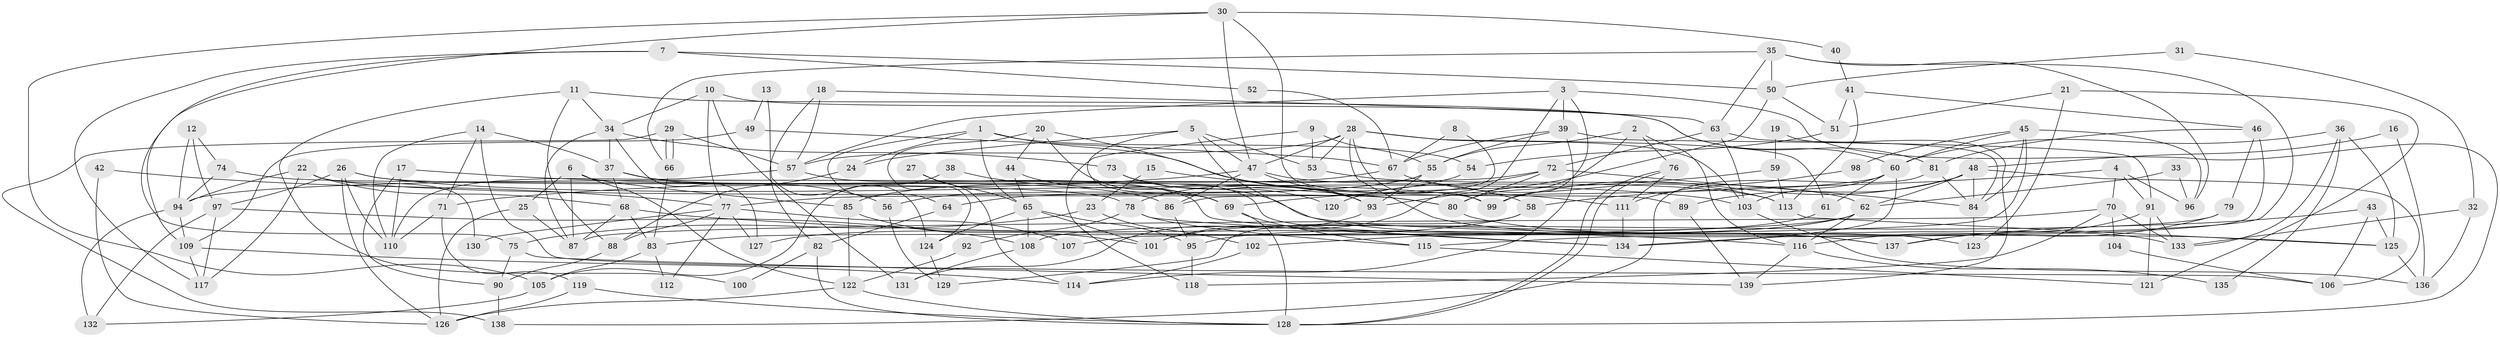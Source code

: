 // Generated by graph-tools (version 1.1) at 2025/52/03/09/25 04:52:12]
// undirected, 139 vertices, 278 edges
graph export_dot {
graph [start="1"]
  node [color=gray90,style=filled];
  1;
  2;
  3;
  4;
  5;
  6;
  7;
  8;
  9;
  10;
  11;
  12;
  13;
  14;
  15;
  16;
  17;
  18;
  19;
  20;
  21;
  22;
  23;
  24;
  25;
  26;
  27;
  28;
  29;
  30;
  31;
  32;
  33;
  34;
  35;
  36;
  37;
  38;
  39;
  40;
  41;
  42;
  43;
  44;
  45;
  46;
  47;
  48;
  49;
  50;
  51;
  52;
  53;
  54;
  55;
  56;
  57;
  58;
  59;
  60;
  61;
  62;
  63;
  64;
  65;
  66;
  67;
  68;
  69;
  70;
  71;
  72;
  73;
  74;
  75;
  76;
  77;
  78;
  79;
  80;
  81;
  82;
  83;
  84;
  85;
  86;
  87;
  88;
  89;
  90;
  91;
  92;
  93;
  94;
  95;
  96;
  97;
  98;
  99;
  100;
  101;
  102;
  103;
  104;
  105;
  106;
  107;
  108;
  109;
  110;
  111;
  112;
  113;
  114;
  115;
  116;
  117;
  118;
  119;
  120;
  121;
  122;
  123;
  124;
  125;
  126;
  127;
  128;
  129;
  130;
  131;
  132;
  133;
  134;
  135;
  136;
  137;
  138;
  139;
  1 -- 54;
  1 -- 65;
  1 -- 24;
  1 -- 64;
  1 -- 111;
  2 -- 80;
  2 -- 76;
  2 -- 55;
  2 -- 116;
  3 -- 101;
  3 -- 57;
  3 -- 39;
  3 -- 99;
  3 -- 128;
  4 -- 70;
  4 -- 91;
  4 -- 58;
  4 -- 96;
  5 -- 53;
  5 -- 47;
  5 -- 24;
  5 -- 69;
  5 -- 137;
  6 -- 85;
  6 -- 25;
  6 -- 87;
  6 -- 122;
  7 -- 50;
  7 -- 117;
  7 -- 52;
  7 -- 109;
  8 -- 86;
  8 -- 67;
  9 -- 53;
  9 -- 118;
  9 -- 55;
  10 -- 60;
  10 -- 34;
  10 -- 77;
  10 -- 131;
  11 -- 34;
  11 -- 88;
  11 -- 81;
  11 -- 100;
  12 -- 74;
  12 -- 97;
  12 -- 94;
  13 -- 49;
  13 -- 124;
  14 -- 110;
  14 -- 37;
  14 -- 71;
  14 -- 106;
  15 -- 58;
  15 -- 23;
  16 -- 136;
  16 -- 48;
  17 -- 80;
  17 -- 110;
  17 -- 90;
  18 -- 57;
  18 -- 82;
  18 -- 63;
  19 -- 139;
  19 -- 59;
  20 -- 93;
  20 -- 124;
  20 -- 44;
  20 -- 137;
  21 -- 123;
  21 -- 51;
  21 -- 121;
  22 -- 94;
  22 -- 68;
  22 -- 80;
  22 -- 117;
  22 -- 130;
  23 -- 102;
  23 -- 75;
  24 -- 88;
  25 -- 126;
  25 -- 87;
  26 -- 99;
  26 -- 126;
  26 -- 97;
  26 -- 103;
  26 -- 110;
  27 -- 114;
  27 -- 65;
  28 -- 103;
  28 -- 57;
  28 -- 47;
  28 -- 53;
  28 -- 61;
  28 -- 99;
  28 -- 123;
  29 -- 66;
  29 -- 66;
  29 -- 57;
  29 -- 138;
  30 -- 75;
  30 -- 47;
  30 -- 40;
  30 -- 89;
  30 -- 105;
  31 -- 50;
  31 -- 32;
  32 -- 136;
  32 -- 133;
  33 -- 62;
  33 -- 96;
  34 -- 73;
  34 -- 37;
  34 -- 87;
  34 -- 127;
  35 -- 66;
  35 -- 63;
  35 -- 50;
  35 -- 96;
  35 -- 134;
  36 -- 60;
  36 -- 133;
  36 -- 125;
  36 -- 135;
  37 -- 68;
  37 -- 86;
  37 -- 56;
  38 -- 105;
  38 -- 69;
  39 -- 55;
  39 -- 67;
  39 -- 91;
  39 -- 114;
  40 -- 41;
  41 -- 46;
  41 -- 113;
  41 -- 51;
  42 -- 126;
  42 -- 77;
  43 -- 137;
  43 -- 106;
  43 -- 125;
  44 -- 69;
  44 -- 65;
  45 -- 60;
  45 -- 96;
  45 -- 84;
  45 -- 98;
  45 -- 107;
  46 -- 115;
  46 -- 81;
  46 -- 79;
  47 -- 93;
  47 -- 71;
  47 -- 86;
  47 -- 113;
  48 -- 84;
  48 -- 99;
  48 -- 62;
  48 -- 89;
  48 -- 106;
  49 -- 67;
  49 -- 109;
  50 -- 93;
  50 -- 51;
  51 -- 54;
  52 -- 67;
  53 -- 62;
  54 -- 78;
  55 -- 56;
  55 -- 64;
  55 -- 93;
  56 -- 129;
  57 -- 134;
  57 -- 110;
  58 -- 127;
  58 -- 129;
  59 -- 69;
  59 -- 113;
  60 -- 103;
  60 -- 77;
  60 -- 61;
  60 -- 134;
  61 -- 101;
  62 -- 116;
  62 -- 83;
  62 -- 95;
  62 -- 102;
  63 -- 72;
  63 -- 84;
  63 -- 103;
  64 -- 82;
  65 -- 101;
  65 -- 95;
  65 -- 108;
  65 -- 124;
  66 -- 83;
  67 -- 113;
  67 -- 85;
  68 -- 116;
  68 -- 87;
  68 -- 83;
  69 -- 128;
  69 -- 115;
  70 -- 87;
  70 -- 133;
  70 -- 104;
  70 -- 118;
  71 -- 110;
  71 -- 119;
  72 -- 84;
  72 -- 94;
  72 -- 80;
  72 -- 120;
  73 -- 93;
  73 -- 125;
  73 -- 120;
  74 -- 78;
  74 -- 94;
  75 -- 139;
  75 -- 90;
  76 -- 128;
  76 -- 128;
  76 -- 111;
  77 -- 88;
  77 -- 107;
  77 -- 112;
  77 -- 127;
  77 -- 130;
  78 -- 134;
  78 -- 115;
  78 -- 92;
  79 -- 108;
  79 -- 116;
  80 -- 133;
  81 -- 84;
  81 -- 138;
  82 -- 128;
  82 -- 100;
  83 -- 105;
  83 -- 112;
  84 -- 123;
  85 -- 122;
  85 -- 101;
  86 -- 95;
  88 -- 90;
  89 -- 139;
  90 -- 138;
  91 -- 137;
  91 -- 121;
  91 -- 133;
  92 -- 122;
  93 -- 131;
  94 -- 109;
  94 -- 132;
  95 -- 118;
  97 -- 132;
  97 -- 108;
  97 -- 117;
  98 -- 111;
  102 -- 114;
  103 -- 136;
  104 -- 106;
  105 -- 132;
  108 -- 131;
  109 -- 117;
  109 -- 114;
  111 -- 134;
  113 -- 125;
  115 -- 121;
  116 -- 135;
  116 -- 139;
  119 -- 128;
  119 -- 126;
  122 -- 128;
  122 -- 126;
  124 -- 129;
  125 -- 136;
}
